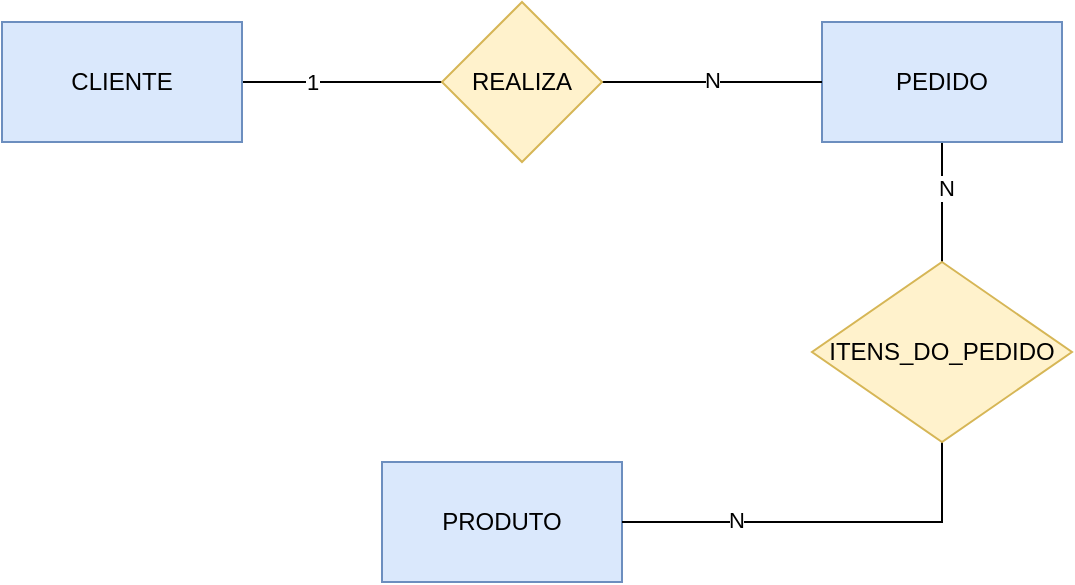 <mxfile version="23.1.5" type="device">
  <diagram name="Página-1" id="zSxEKoCvvoKd-wm4mPc6">
    <mxGraphModel dx="609" dy="350" grid="1" gridSize="10" guides="1" tooltips="1" connect="1" arrows="1" fold="1" page="1" pageScale="1" pageWidth="827" pageHeight="1169" math="0" shadow="0">
      <root>
        <mxCell id="0" />
        <mxCell id="1" parent="0" />
        <mxCell id="HakeheBa0rfwWfwoSgdx-5" value="" style="edgeStyle=orthogonalEdgeStyle;rounded=0;orthogonalLoop=1;jettySize=auto;html=1;endArrow=none;endFill=0;" edge="1" parent="1" source="HakeheBa0rfwWfwoSgdx-1" target="HakeheBa0rfwWfwoSgdx-4">
          <mxGeometry relative="1" as="geometry" />
        </mxCell>
        <mxCell id="HakeheBa0rfwWfwoSgdx-10" value="1" style="edgeLabel;html=1;align=center;verticalAlign=middle;resizable=0;points=[];" vertex="1" connectable="0" parent="HakeheBa0rfwWfwoSgdx-5">
          <mxGeometry x="-0.311" relative="1" as="geometry">
            <mxPoint as="offset" />
          </mxGeometry>
        </mxCell>
        <mxCell id="HakeheBa0rfwWfwoSgdx-1" value="CLIENTE" style="rounded=0;whiteSpace=wrap;html=1;fillColor=#dae8fc;strokeColor=#6c8ebf;" vertex="1" parent="1">
          <mxGeometry x="40" y="120" width="120" height="60" as="geometry" />
        </mxCell>
        <mxCell id="HakeheBa0rfwWfwoSgdx-2" value="PRODUTO" style="rounded=0;whiteSpace=wrap;html=1;fillColor=#dae8fc;strokeColor=#6c8ebf;" vertex="1" parent="1">
          <mxGeometry x="230" y="340" width="120" height="60" as="geometry" />
        </mxCell>
        <mxCell id="HakeheBa0rfwWfwoSgdx-8" value="" style="edgeStyle=orthogonalEdgeStyle;rounded=0;orthogonalLoop=1;jettySize=auto;html=1;endArrow=none;endFill=0;" edge="1" parent="1" source="HakeheBa0rfwWfwoSgdx-3" target="HakeheBa0rfwWfwoSgdx-7">
          <mxGeometry relative="1" as="geometry" />
        </mxCell>
        <mxCell id="HakeheBa0rfwWfwoSgdx-13" value="N" style="edgeLabel;html=1;align=center;verticalAlign=middle;resizable=0;points=[];" vertex="1" connectable="0" parent="HakeheBa0rfwWfwoSgdx-8">
          <mxGeometry x="-0.241" y="2" relative="1" as="geometry">
            <mxPoint as="offset" />
          </mxGeometry>
        </mxCell>
        <mxCell id="HakeheBa0rfwWfwoSgdx-3" value="PEDIDO" style="rounded=0;whiteSpace=wrap;html=1;fillColor=#dae8fc;strokeColor=#6c8ebf;" vertex="1" parent="1">
          <mxGeometry x="450" y="120" width="120" height="60" as="geometry" />
        </mxCell>
        <mxCell id="HakeheBa0rfwWfwoSgdx-6" style="edgeStyle=orthogonalEdgeStyle;rounded=0;orthogonalLoop=1;jettySize=auto;html=1;entryX=0;entryY=0.5;entryDx=0;entryDy=0;endArrow=none;endFill=0;" edge="1" parent="1" source="HakeheBa0rfwWfwoSgdx-4" target="HakeheBa0rfwWfwoSgdx-3">
          <mxGeometry relative="1" as="geometry" />
        </mxCell>
        <mxCell id="HakeheBa0rfwWfwoSgdx-11" value="N" style="edgeLabel;html=1;align=center;verticalAlign=middle;resizable=0;points=[];" vertex="1" connectable="0" parent="HakeheBa0rfwWfwoSgdx-6">
          <mxGeometry y="1" relative="1" as="geometry">
            <mxPoint as="offset" />
          </mxGeometry>
        </mxCell>
        <mxCell id="HakeheBa0rfwWfwoSgdx-4" value="REALIZA" style="rhombus;whiteSpace=wrap;html=1;fillColor=#fff2cc;strokeColor=#d6b656;rounded=0;" vertex="1" parent="1">
          <mxGeometry x="260" y="110" width="80" height="80" as="geometry" />
        </mxCell>
        <mxCell id="HakeheBa0rfwWfwoSgdx-9" style="edgeStyle=orthogonalEdgeStyle;rounded=0;orthogonalLoop=1;jettySize=auto;html=1;entryX=1;entryY=0.5;entryDx=0;entryDy=0;endArrow=none;endFill=0;" edge="1" parent="1" source="HakeheBa0rfwWfwoSgdx-7" target="HakeheBa0rfwWfwoSgdx-2">
          <mxGeometry relative="1" as="geometry">
            <Array as="points">
              <mxPoint x="510" y="370" />
            </Array>
          </mxGeometry>
        </mxCell>
        <mxCell id="HakeheBa0rfwWfwoSgdx-12" value="N" style="edgeLabel;html=1;align=center;verticalAlign=middle;resizable=0;points=[];" vertex="1" connectable="0" parent="HakeheBa0rfwWfwoSgdx-9">
          <mxGeometry x="0.43" y="-1" relative="1" as="geometry">
            <mxPoint as="offset" />
          </mxGeometry>
        </mxCell>
        <mxCell id="HakeheBa0rfwWfwoSgdx-7" value="ITENS_DO_PEDIDO" style="rhombus;whiteSpace=wrap;html=1;fillColor=#fff2cc;strokeColor=#d6b656;rounded=0;" vertex="1" parent="1">
          <mxGeometry x="445" y="240" width="130" height="90" as="geometry" />
        </mxCell>
      </root>
    </mxGraphModel>
  </diagram>
</mxfile>
